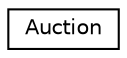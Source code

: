 digraph "Graphical Class Hierarchy"
{
 // LATEX_PDF_SIZE
  edge [fontname="Helvetica",fontsize="10",labelfontname="Helvetica",labelfontsize="10"];
  node [fontname="Helvetica",fontsize="10",shape=record];
  rankdir="LR";
  Node0 [label="Auction",height=0.2,width=0.4,color="black", fillcolor="white", style="filled",URL="$classAuction.html",tooltip=" "];
}
